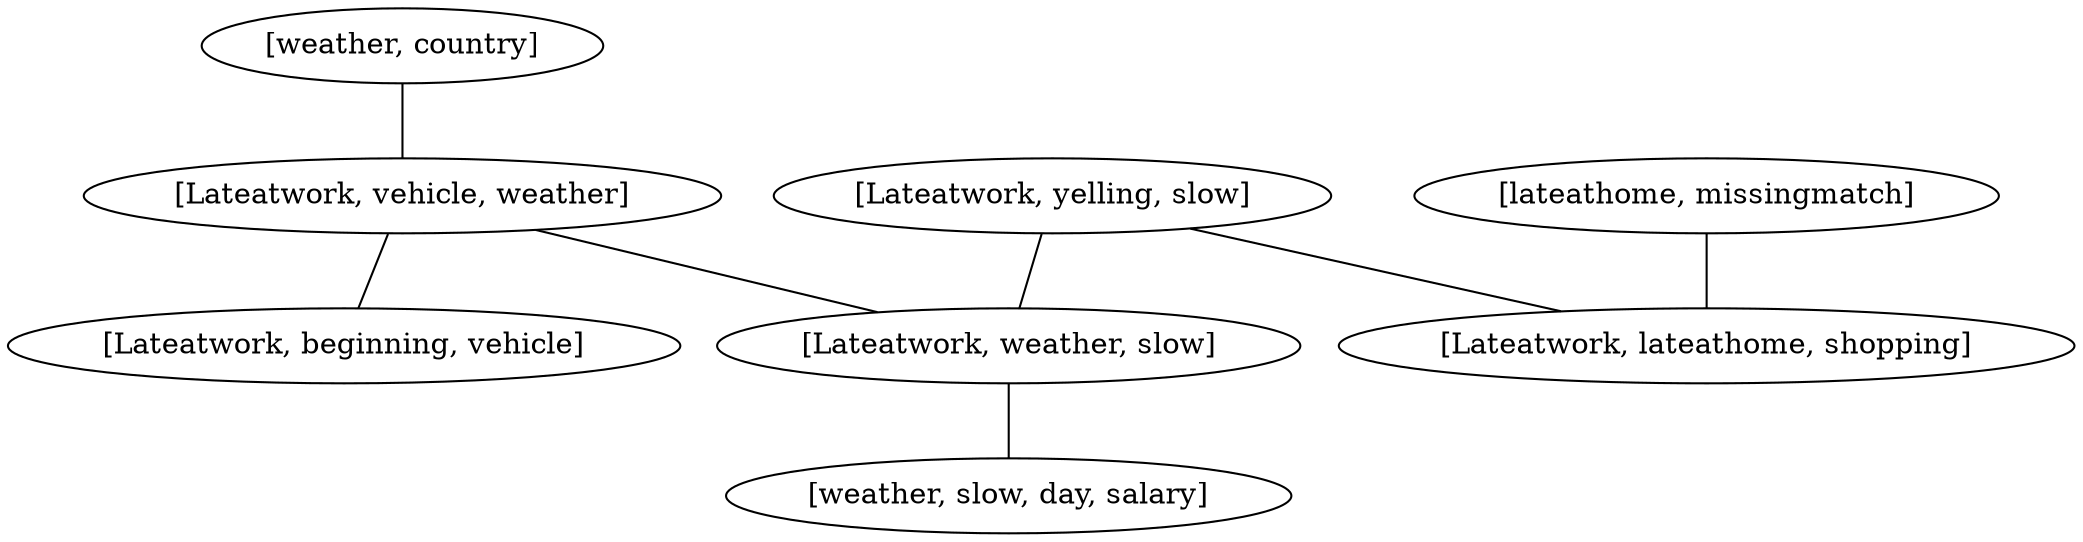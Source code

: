 graph {1996863976 [label="[Lateatwork, yelling, slow]" ];
54940086 [label="[weather, country]" ];
1089087341 [label="[Lateatwork, vehicle, weather]" ];
1287816806 [label="[Lateatwork, weather, slow]" ];
418409316 [label="[Lateatwork, beginning, vehicle]" ];
2072611839 [label="[lateathome, missingmatch]" ];
475125441 [label="[Lateatwork, lateathome, shopping]" ];
1343913734 [label="[weather, slow, day, salary]" ];
1089087341 -- 418409316;
1996863976 -- 1287816806;
1287816806 -- 1343913734;
1089087341 -- 1287816806;
2072611839 -- 475125441;
1996863976 -- 475125441;
54940086 -- 1089087341;
}